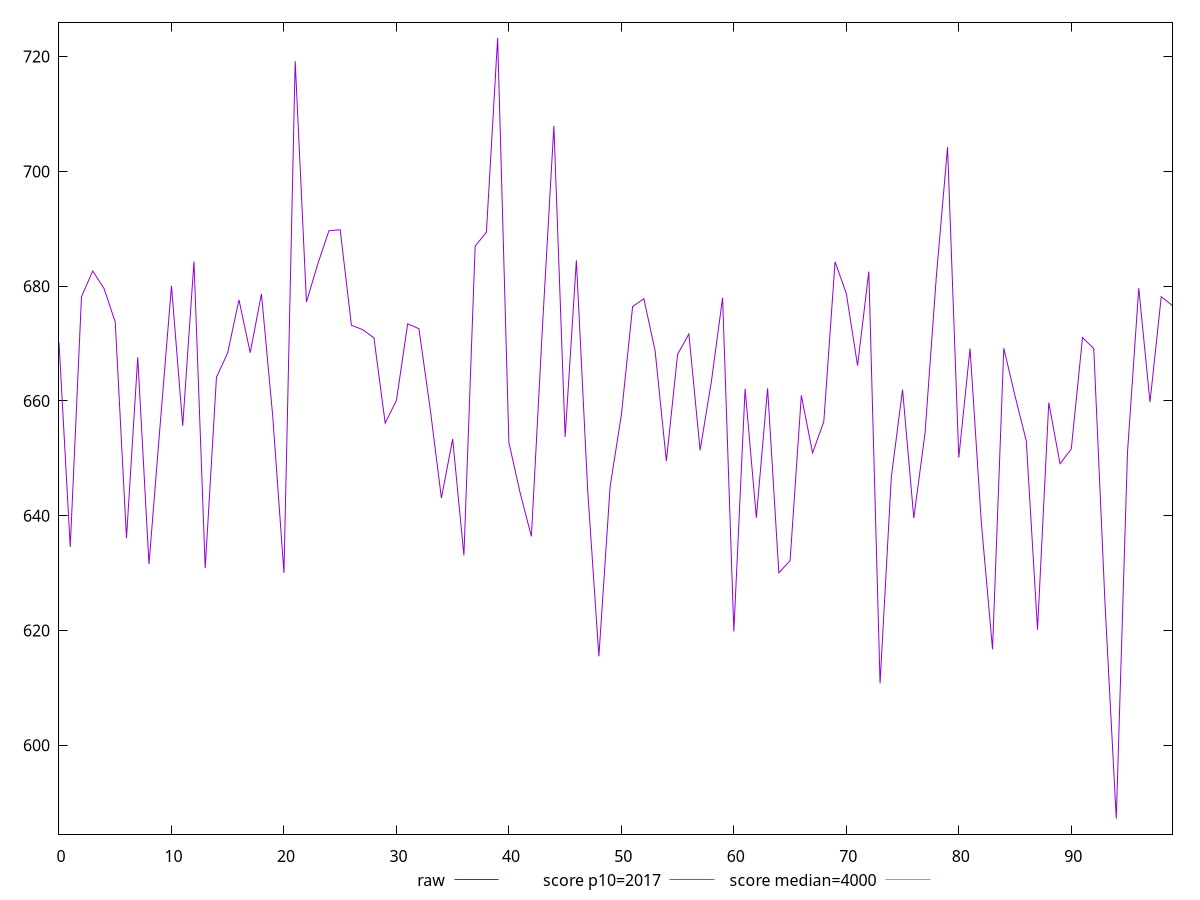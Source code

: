 reset

$raw <<EOF
0 670.2160000000001
1 634.5640000000005
2 678.1800000000007
3 682.6360000000003
4 679.6039999999998
5 673.7640000000004
6 636.0960000000001
7 667.5880000000005
8 631.5760000000002
9 655.9880000000003
10 680.0440000000006
11 655.684
12 684.3000000000003
13 630.8520000000004
14 664.1200000000002
15 668.3880000000004
16 677.6200000000006
17 668.4080000000004
18 678.6480000000005
19 657.3880000000001
20 630.0200000000004
21 719.1960000000001
22 677.2440000000004
23 683.8120000000001
24 689.6560000000007
25 689.8240000000005
26 673.1720000000003
27 672.4240000000004
28 670.9999999999998
29 656.1400000000006
30 660.0720000000002
31 673.4360000000001
32 672.5760000000001
33 658.6440000000002
34 643.076
35 653.3560000000001
36 633.0800000000004
37 686.9720000000004
38 689.3960000000002
39 723.2600000000006
40 652.7440000000004
41 643.976
42 636.3920000000002
43 673.4920000000004
44 707.9280000000006
45 653.7240000000003
46 684.492
47 644.6080000000007
48 615.4920000000003
49 645.0800000000005
50 657.5560000000003
51 676.4440000000003
52 677.8080000000003
53 668.7320000000007
54 649.5200000000001
55 668.1280000000005
56 671.6560000000004
57 651.4000000000002
58 663.3480000000003
59 677.9799999999999
60 619.8360000000002
61 662.1080000000002
62 639.6560000000004
63 662.1920000000003
64 630.0440000000003
65 632.1560000000002
66 660.9480000000003
67 650.9400000000002
68 656.4240000000003
69 684.2519999999998
70 678.7040000000001
71 666.144
72 682.5400000000004
73 610.7720000000004
74 646.7160000000003
75 661.9680000000004
76 639.5760000000004
77 654.42
78 681.5880000000005
79 704.1960000000005
80 650.1320000000004
81 669.1240000000003
82 638.8840000000002
83 616.7200000000006
84 669.1840000000002
85 660.8680000000002
86 653.0400000000001
87 620.1280000000008
88 659.7000000000007
89 649.0680000000003
90 651.6160000000001
91 671.0480000000005
92 669.1120000000002
93 624.6800000000002
94 587.2280000000002
95 651.0640000000003
96 679.6520000000002
97 659.7920000000001
98 678.1680000000003
99 676.6000000000004
EOF

set key outside below
set xrange [0:99]
set yrange [584.5073600000002:725.9806400000006]
set trange [584.5073600000002:725.9806400000006]
set terminal svg size 640, 500 enhanced background rgb 'white'
set output "reprap/mainthread-work-breakdown/samples/pages+cached+noexternal+nofonts/raw/values.svg"

plot $raw title "raw" with line, \
     2017 title "score p10=2017", \
     4000 title "score median=4000"

reset
